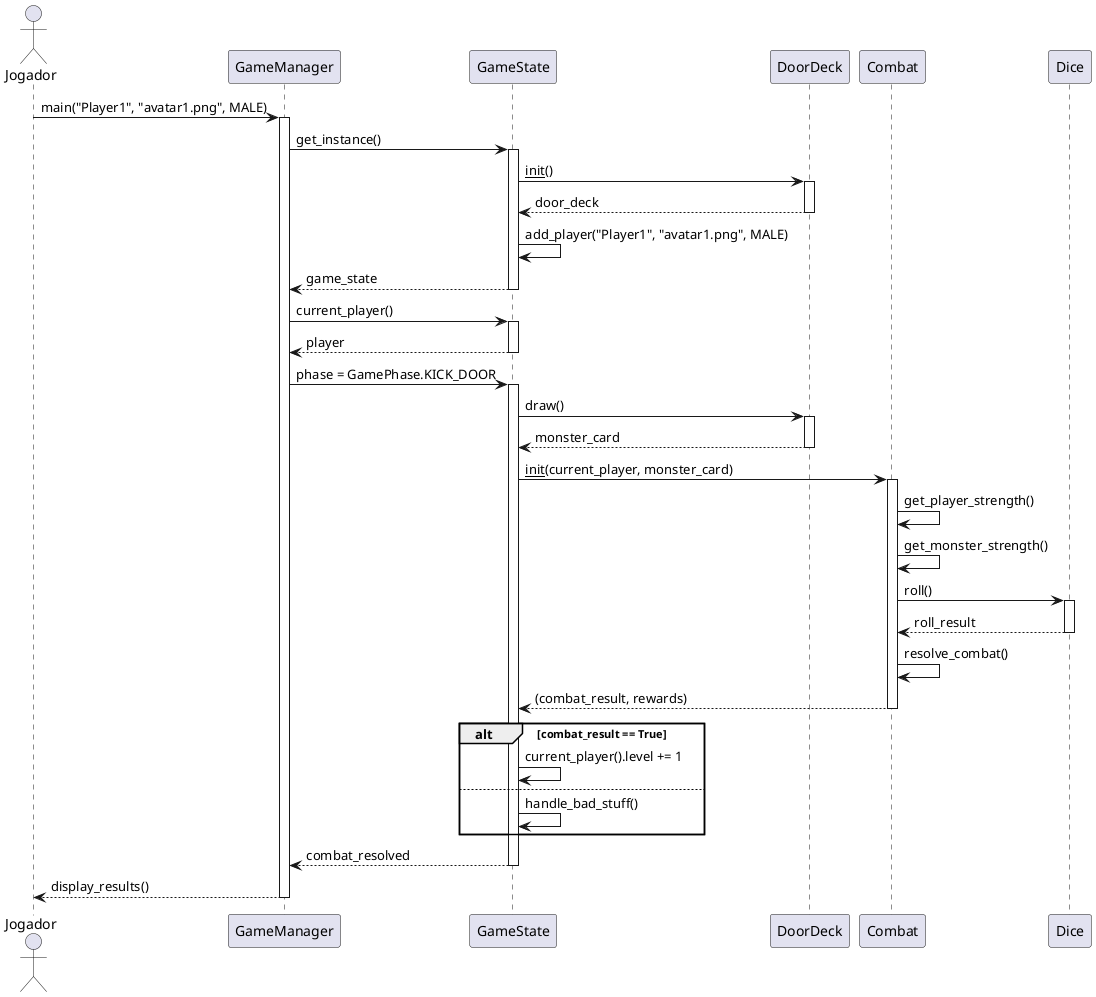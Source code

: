 @startuml

actor Player as "Jogador"
participant GameManager
participant GameState
participant DoorDeck
participant Combat
participant Dice

Player -> GameManager: main("Player1", "avatar1.png", MALE)
activate GameManager

GameManager -> GameState: get_instance()
activate GameState

GameState -> DoorDeck: __init__()
activate DoorDeck
DoorDeck --> GameState: door_deck
deactivate DoorDeck

GameState -> GameState: add_player("Player1", "avatar1.png", MALE)
GameState --> GameManager: game_state
deactivate GameState

GameManager -> GameState: current_player()
activate GameState
GameState --> GameManager: player
deactivate GameState

' Início da fase de combate
GameManager -> GameState: phase = GamePhase.KICK_DOOR
activate GameState

GameState -> DoorDeck: draw()
activate DoorDeck
DoorDeck --> GameState: monster_card
deactivate DoorDeck

GameState -> Combat: __init__(current_player, monster_card)
activate Combat

' Resolução do combate
Combat -> Combat: get_player_strength()
Combat -> Combat: get_monster_strength()

' Jogada de dados
Combat -> Dice: roll()
activate Dice
Dice --> Combat: roll_result
deactivate Dice

Combat -> Combat: resolve_combat()
Combat --> GameState: (combat_result, rewards)
deactivate Combat

' Aplicação dos resultados
alt combat_result == True
    GameState -> GameState: current_player().level += 1
else
    GameState -> GameState: handle_bad_stuff()
end

GameState --> GameManager: combat_resolved
deactivate GameState

GameManager --> Player: display_results()
deactivate GameManager

@enduml